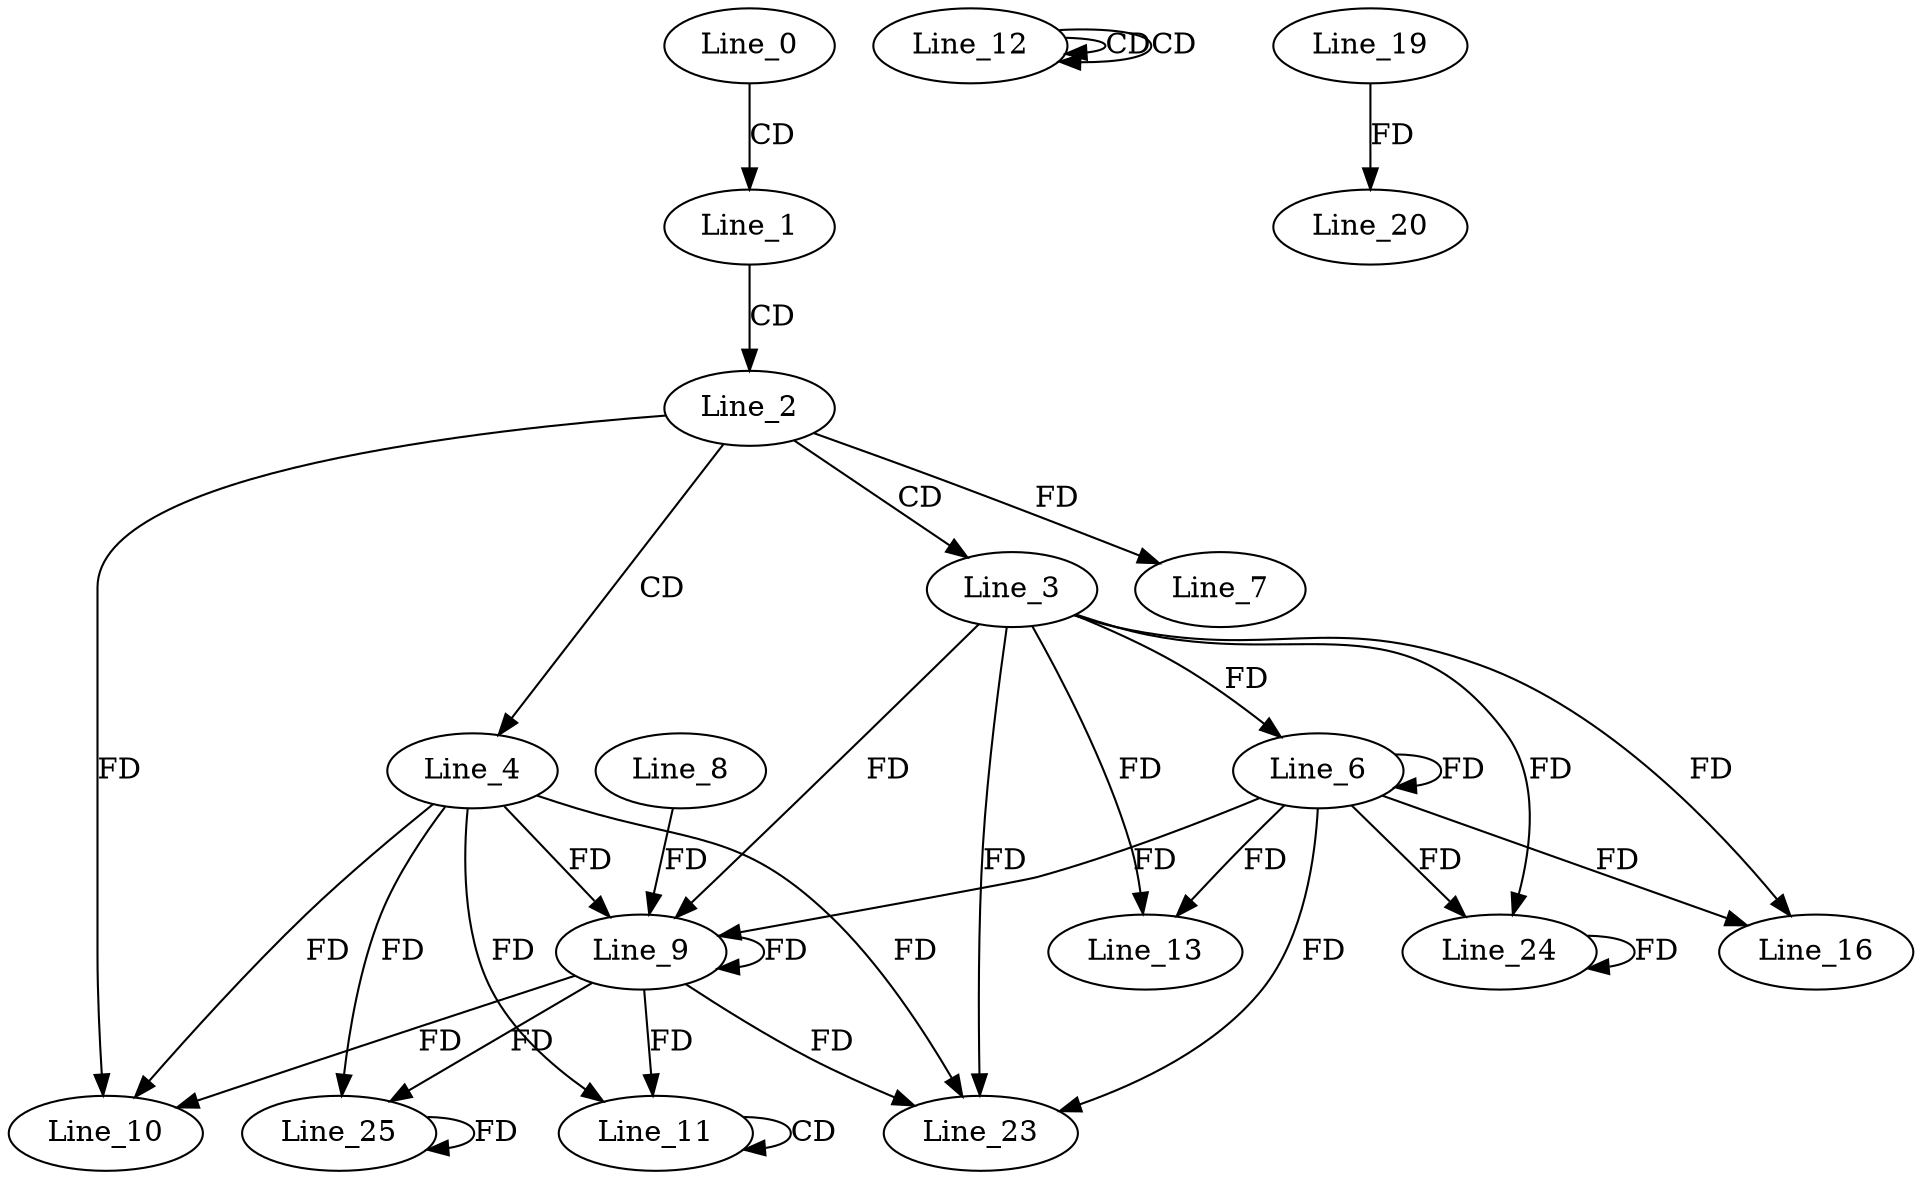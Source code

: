 digraph G {
  Line_0;
  Line_1;
  Line_2;
  Line_3;
  Line_4;
  Line_6;
  Line_6;
  Line_7;
  Line_9;
  Line_9;
  Line_8;
  Line_10;
  Line_10;
  Line_11;
  Line_11;
  Line_12;
  Line_12;
  Line_12;
  Line_13;
  Line_16;
  Line_19;
  Line_20;
  Line_23;
  Line_24;
  Line_25;
  Line_0 -> Line_1 [ label="CD" ];
  Line_1 -> Line_2 [ label="CD" ];
  Line_2 -> Line_3 [ label="CD" ];
  Line_2 -> Line_4 [ label="CD" ];
  Line_3 -> Line_6 [ label="FD" ];
  Line_6 -> Line_6 [ label="FD" ];
  Line_2 -> Line_7 [ label="FD" ];
  Line_4 -> Line_9 [ label="FD" ];
  Line_9 -> Line_9 [ label="FD" ];
  Line_3 -> Line_9 [ label="FD" ];
  Line_6 -> Line_9 [ label="FD" ];
  Line_8 -> Line_9 [ label="FD" ];
  Line_4 -> Line_10 [ label="FD" ];
  Line_9 -> Line_10 [ label="FD" ];
  Line_2 -> Line_10 [ label="FD" ];
  Line_11 -> Line_11 [ label="CD" ];
  Line_4 -> Line_11 [ label="FD" ];
  Line_9 -> Line_11 [ label="FD" ];
  Line_12 -> Line_12 [ label="CD" ];
  Line_12 -> Line_12 [ label="CD" ];
  Line_3 -> Line_13 [ label="FD" ];
  Line_6 -> Line_13 [ label="FD" ];
  Line_3 -> Line_16 [ label="FD" ];
  Line_6 -> Line_16 [ label="FD" ];
  Line_19 -> Line_20 [ label="FD" ];
  Line_3 -> Line_23 [ label="FD" ];
  Line_6 -> Line_23 [ label="FD" ];
  Line_4 -> Line_23 [ label="FD" ];
  Line_9 -> Line_23 [ label="FD" ];
  Line_3 -> Line_24 [ label="FD" ];
  Line_6 -> Line_24 [ label="FD" ];
  Line_24 -> Line_24 [ label="FD" ];
  Line_4 -> Line_25 [ label="FD" ];
  Line_9 -> Line_25 [ label="FD" ];
  Line_25 -> Line_25 [ label="FD" ];
}
